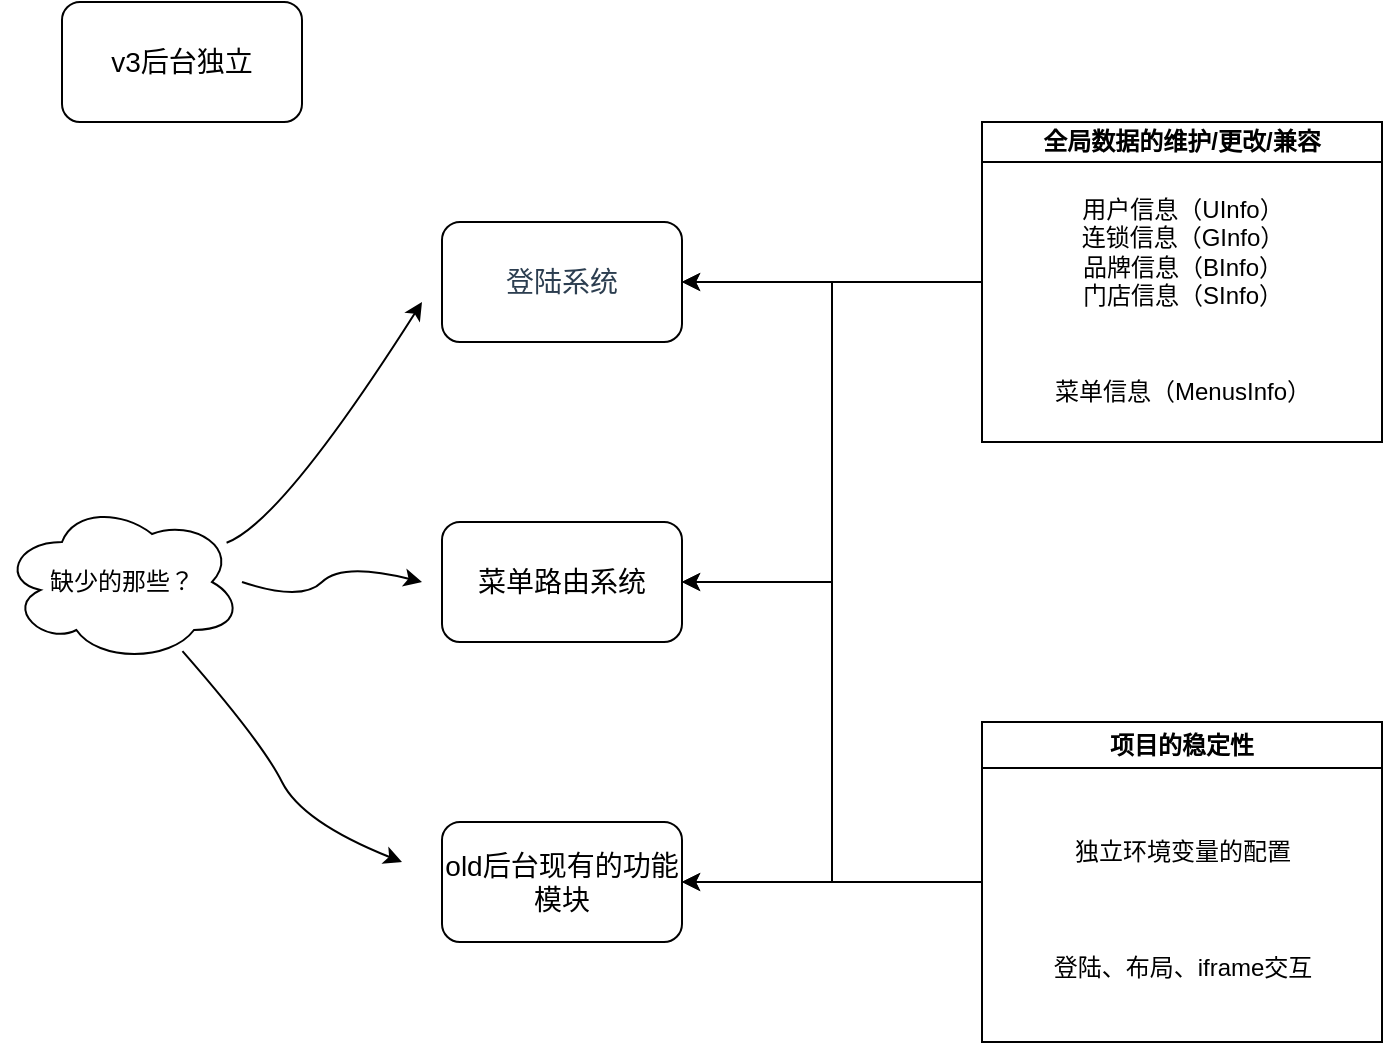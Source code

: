 <mxfile version="22.1.11" type="github">
  <diagram id="C5RBs43oDa-KdzZeNtuy" name="Page-1">
    <mxGraphModel dx="1158" dy="594" grid="1" gridSize="10" guides="1" tooltips="1" connect="1" arrows="1" fold="1" page="1" pageScale="1" pageWidth="827" pageHeight="1169" math="0" shadow="0">
      <root>
        <mxCell id="WIyWlLk6GJQsqaUBKTNV-0" />
        <mxCell id="WIyWlLk6GJQsqaUBKTNV-1" parent="WIyWlLk6GJQsqaUBKTNV-0" />
        <mxCell id="f6sN4-hRJI80j3pjLpc1-0" value="v3后台独立" style="rounded=1;whiteSpace=wrap;html=1;fontSize=14;" vertex="1" parent="WIyWlLk6GJQsqaUBKTNV-1">
          <mxGeometry x="40" y="20" width="120" height="60" as="geometry" />
        </mxCell>
        <mxCell id="f6sN4-hRJI80j3pjLpc1-1" value="&lt;div style=&quot;text-align: left; font-size: 14px;&quot;&gt;&lt;font color=&quot;#2c3e50&quot; style=&quot;font-size: 14px;&quot;&gt;登陆系统&lt;br style=&quot;font-size: 14px;&quot;&gt;&lt;/font&gt;&lt;/div&gt;" style="rounded=1;whiteSpace=wrap;html=1;shadow=0;glass=0;fontSize=14;fontFamily=Helvetica;" vertex="1" parent="WIyWlLk6GJQsqaUBKTNV-1">
          <mxGeometry x="230" y="130" width="120" height="60" as="geometry" />
        </mxCell>
        <mxCell id="f6sN4-hRJI80j3pjLpc1-2" value="菜单路由系统" style="rounded=1;whiteSpace=wrap;html=1;fontSize=14;fontFamily=Helvetica;" vertex="1" parent="WIyWlLk6GJQsqaUBKTNV-1">
          <mxGeometry x="230" y="280" width="120" height="60" as="geometry" />
        </mxCell>
        <mxCell id="f6sN4-hRJI80j3pjLpc1-3" value="old后台现有的功能模块" style="rounded=1;html=1;fontSize=14;fontFamily=Helvetica;whiteSpace=wrap;" vertex="1" parent="WIyWlLk6GJQsqaUBKTNV-1">
          <mxGeometry x="230" y="430" width="120" height="60" as="geometry" />
        </mxCell>
        <mxCell id="f6sN4-hRJI80j3pjLpc1-8" value="缺少的那些？" style="ellipse;shape=cloud;whiteSpace=wrap;html=1;" vertex="1" parent="WIyWlLk6GJQsqaUBKTNV-1">
          <mxGeometry x="10" y="270" width="120" height="80" as="geometry" />
        </mxCell>
        <mxCell id="f6sN4-hRJI80j3pjLpc1-36" style="edgeStyle=orthogonalEdgeStyle;rounded=0;orthogonalLoop=1;jettySize=auto;html=1;exitX=0;exitY=0.5;exitDx=0;exitDy=0;entryX=1;entryY=0.5;entryDx=0;entryDy=0;" edge="1" parent="WIyWlLk6GJQsqaUBKTNV-1" source="f6sN4-hRJI80j3pjLpc1-20" target="f6sN4-hRJI80j3pjLpc1-1">
          <mxGeometry relative="1" as="geometry">
            <mxPoint x="370" y="160.444" as="targetPoint" />
          </mxGeometry>
        </mxCell>
        <mxCell id="f6sN4-hRJI80j3pjLpc1-37" style="edgeStyle=orthogonalEdgeStyle;rounded=0;orthogonalLoop=1;jettySize=auto;html=1;exitX=0;exitY=0.5;exitDx=0;exitDy=0;entryX=1;entryY=0.5;entryDx=0;entryDy=0;" edge="1" parent="WIyWlLk6GJQsqaUBKTNV-1" source="f6sN4-hRJI80j3pjLpc1-20" target="f6sN4-hRJI80j3pjLpc1-2">
          <mxGeometry relative="1" as="geometry" />
        </mxCell>
        <mxCell id="f6sN4-hRJI80j3pjLpc1-38" style="edgeStyle=orthogonalEdgeStyle;rounded=0;orthogonalLoop=1;jettySize=auto;html=1;exitX=0;exitY=0.5;exitDx=0;exitDy=0;entryX=1;entryY=0.5;entryDx=0;entryDy=0;" edge="1" parent="WIyWlLk6GJQsqaUBKTNV-1" source="f6sN4-hRJI80j3pjLpc1-20" target="f6sN4-hRJI80j3pjLpc1-3">
          <mxGeometry relative="1" as="geometry" />
        </mxCell>
        <mxCell id="f6sN4-hRJI80j3pjLpc1-20" value="全局数据的维护/更改/兼容" style="swimlane;whiteSpace=wrap;html=1;startSize=20;" vertex="1" parent="WIyWlLk6GJQsqaUBKTNV-1">
          <mxGeometry x="500" y="80" width="200" height="160" as="geometry" />
        </mxCell>
        <mxCell id="f6sN4-hRJI80j3pjLpc1-27" value="&lt;div&gt;&lt;font&gt;用户信息（UInfo）&lt;/font&gt;&lt;/div&gt;&lt;div&gt;&lt;font&gt;连锁信息（GInfo）&lt;/font&gt;&lt;/div&gt;&lt;div&gt;&lt;font&gt;品牌信息（BInfo）&lt;/font&gt;&lt;/div&gt;&lt;div&gt;&lt;font&gt;门店信息（SInfo）&lt;/font&gt;&lt;/div&gt;" style="text;html=1;align=center;verticalAlign=middle;resizable=0;points=[];autosize=1;strokeColor=none;fillColor=none;fontFamily=Helvetica;" vertex="1" parent="f6sN4-hRJI80j3pjLpc1-20">
          <mxGeometry x="35" y="30" width="130" height="70" as="geometry" />
        </mxCell>
        <mxCell id="f6sN4-hRJI80j3pjLpc1-28" value="菜单信息（MenusInfo&lt;span style=&quot;background-color: initial;&quot;&gt;）&lt;/span&gt;" style="text;html=1;align=center;verticalAlign=middle;resizable=0;points=[];autosize=1;strokeColor=none;fillColor=none;" vertex="1" parent="f6sN4-hRJI80j3pjLpc1-20">
          <mxGeometry x="25" y="120" width="150" height="30" as="geometry" />
        </mxCell>
        <mxCell id="f6sN4-hRJI80j3pjLpc1-39" style="edgeStyle=orthogonalEdgeStyle;rounded=0;orthogonalLoop=1;jettySize=auto;html=1;exitX=0;exitY=0.5;exitDx=0;exitDy=0;entryX=1;entryY=0.5;entryDx=0;entryDy=0;" edge="1" parent="WIyWlLk6GJQsqaUBKTNV-1" source="f6sN4-hRJI80j3pjLpc1-21" target="f6sN4-hRJI80j3pjLpc1-1">
          <mxGeometry relative="1" as="geometry" />
        </mxCell>
        <mxCell id="f6sN4-hRJI80j3pjLpc1-40" style="edgeStyle=orthogonalEdgeStyle;rounded=0;orthogonalLoop=1;jettySize=auto;html=1;exitX=0;exitY=0.5;exitDx=0;exitDy=0;entryX=1;entryY=0.5;entryDx=0;entryDy=0;" edge="1" parent="WIyWlLk6GJQsqaUBKTNV-1" source="f6sN4-hRJI80j3pjLpc1-21" target="f6sN4-hRJI80j3pjLpc1-2">
          <mxGeometry relative="1" as="geometry" />
        </mxCell>
        <mxCell id="f6sN4-hRJI80j3pjLpc1-41" style="edgeStyle=orthogonalEdgeStyle;rounded=0;orthogonalLoop=1;jettySize=auto;html=1;exitX=0;exitY=0.5;exitDx=0;exitDy=0;" edge="1" parent="WIyWlLk6GJQsqaUBKTNV-1" source="f6sN4-hRJI80j3pjLpc1-21">
          <mxGeometry relative="1" as="geometry">
            <mxPoint x="350" y="460" as="targetPoint" />
          </mxGeometry>
        </mxCell>
        <mxCell id="f6sN4-hRJI80j3pjLpc1-21" value="&lt;div&gt;项目的稳定性&lt;/div&gt;" style="swimlane;whiteSpace=wrap;html=1;labelBorderColor=none;" vertex="1" parent="WIyWlLk6GJQsqaUBKTNV-1">
          <mxGeometry x="500" y="380" width="200" height="160" as="geometry" />
        </mxCell>
        <mxCell id="f6sN4-hRJI80j3pjLpc1-29" value="独立环境变量的配置" style="text;html=1;align=center;verticalAlign=middle;resizable=0;points=[];autosize=1;strokeColor=none;fillColor=none;" vertex="1" parent="f6sN4-hRJI80j3pjLpc1-21">
          <mxGeometry x="35" y="50" width="130" height="30" as="geometry" />
        </mxCell>
        <mxCell id="f6sN4-hRJI80j3pjLpc1-30" value="登陆、布局、iframe交互" style="text;html=1;align=center;verticalAlign=middle;resizable=0;points=[];autosize=1;strokeColor=none;fillColor=none;" vertex="1" parent="f6sN4-hRJI80j3pjLpc1-21">
          <mxGeometry x="25" y="108" width="150" height="30" as="geometry" />
        </mxCell>
        <mxCell id="f6sN4-hRJI80j3pjLpc1-24" value="" style="curved=1;endArrow=classic;html=1;rounded=0;" edge="1" parent="WIyWlLk6GJQsqaUBKTNV-1" source="f6sN4-hRJI80j3pjLpc1-8">
          <mxGeometry width="50" height="50" relative="1" as="geometry">
            <mxPoint x="150" y="330" as="sourcePoint" />
            <mxPoint x="220" y="170" as="targetPoint" />
            <Array as="points">
              <mxPoint x="150" y="280" />
            </Array>
          </mxGeometry>
        </mxCell>
        <mxCell id="f6sN4-hRJI80j3pjLpc1-25" value="" style="curved=1;endArrow=classic;html=1;rounded=0;" edge="1" parent="WIyWlLk6GJQsqaUBKTNV-1">
          <mxGeometry width="50" height="50" relative="1" as="geometry">
            <mxPoint x="130" y="310" as="sourcePoint" />
            <mxPoint x="220" y="310" as="targetPoint" />
            <Array as="points">
              <mxPoint x="160" y="320" />
              <mxPoint x="180" y="300" />
            </Array>
          </mxGeometry>
        </mxCell>
        <mxCell id="f6sN4-hRJI80j3pjLpc1-26" value="" style="curved=1;endArrow=classic;html=1;rounded=0;" edge="1" parent="WIyWlLk6GJQsqaUBKTNV-1" source="f6sN4-hRJI80j3pjLpc1-8">
          <mxGeometry width="50" height="50" relative="1" as="geometry">
            <mxPoint x="120" y="360" as="sourcePoint" />
            <mxPoint x="210" y="450" as="targetPoint" />
            <Array as="points">
              <mxPoint x="140" y="390" />
              <mxPoint x="160" y="430" />
            </Array>
          </mxGeometry>
        </mxCell>
      </root>
    </mxGraphModel>
  </diagram>
</mxfile>
